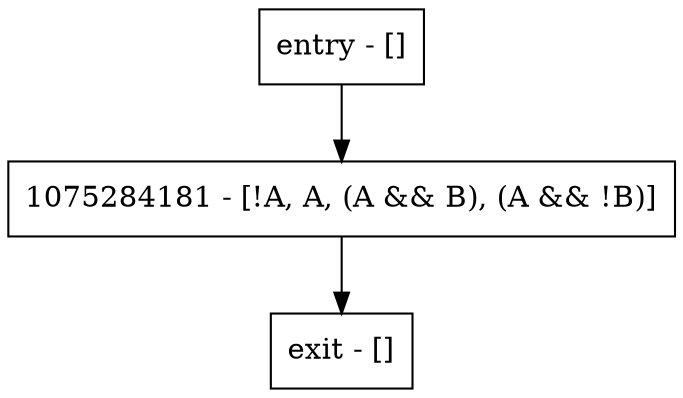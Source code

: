digraph main {
node [shape=record];
entry [label="entry - []"];
exit [label="exit - []"];
1075284181 [label="1075284181 - [!A, A, (A && B), (A && !B)]"];
entry;
exit;
entry -> 1075284181;
1075284181 -> exit;
}
